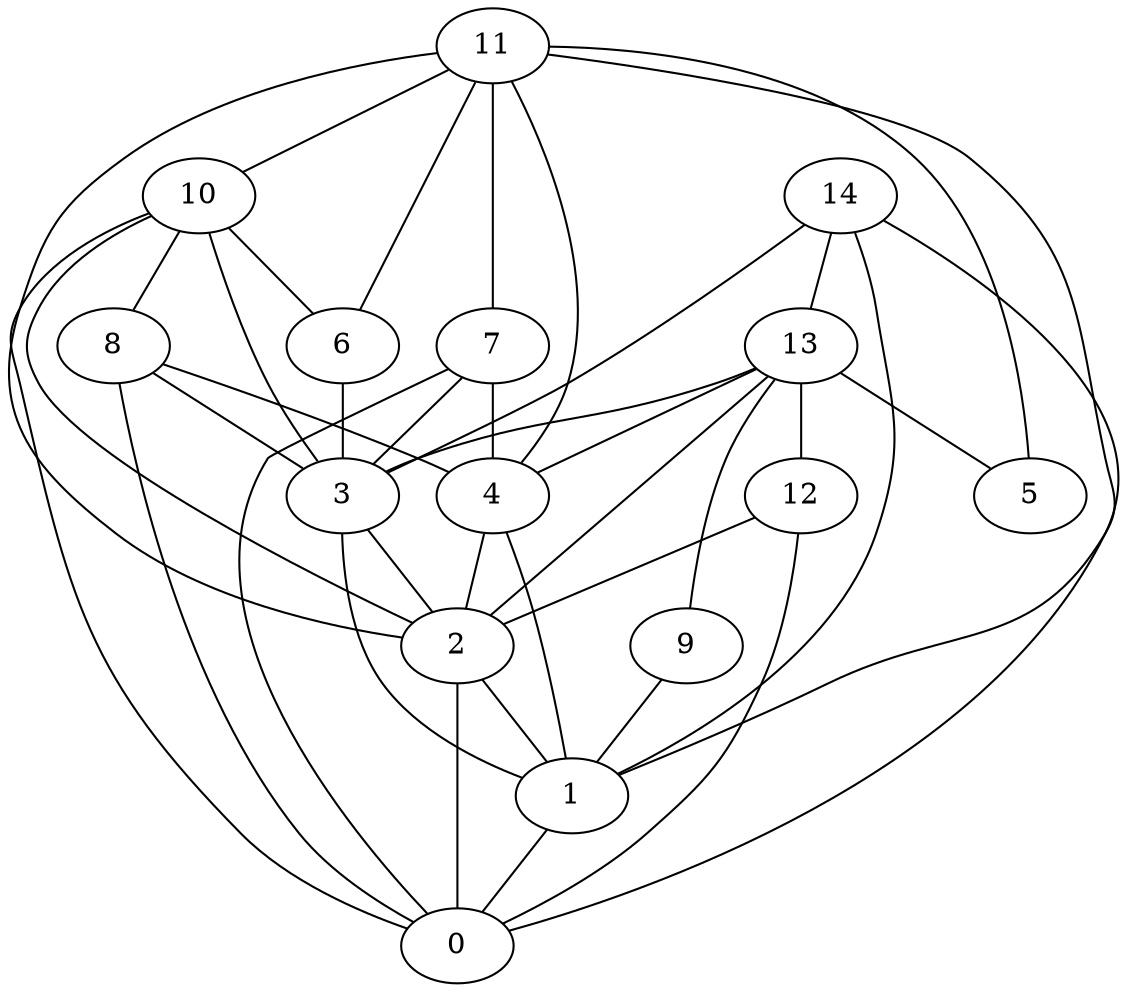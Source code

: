 digraph "sensornet-topology" {
label = "";
rankdir="BT";"0"->"1" [arrowhead = "both"] 
"0"->"2" [arrowhead = "both"] 
"0"->"7" [arrowhead = "both"] 
"0"->"8" [arrowhead = "both"] 
"0"->"10" [arrowhead = "both"] 
"0"->"12" [arrowhead = "both"] 
"0"->"14" [arrowhead = "both"] 
"1"->"2" [arrowhead = "both"] 
"1"->"3" [arrowhead = "both"] 
"1"->"4" [arrowhead = "both"] 
"1"->"9" [arrowhead = "both"] 
"1"->"11" [arrowhead = "both"] 
"1"->"14" [arrowhead = "both"] 
"2"->"3" [arrowhead = "both"] 
"2"->"4" [arrowhead = "both"] 
"2"->"10" [arrowhead = "both"] 
"2"->"11" [arrowhead = "both"] 
"2"->"12" [arrowhead = "both"] 
"2"->"13" [arrowhead = "both"] 
"3"->"6" [arrowhead = "both"] 
"3"->"7" [arrowhead = "both"] 
"3"->"8" [arrowhead = "both"] 
"3"->"10" [arrowhead = "both"] 
"3"->"13" [arrowhead = "both"] 
"3"->"14" [arrowhead = "both"] 
"4"->"7" [arrowhead = "both"] 
"4"->"8" [arrowhead = "both"] 
"4"->"11" [arrowhead = "both"] 
"4"->"13" [arrowhead = "both"] 
"5"->"11" [arrowhead = "both"] 
"5"->"13" [arrowhead = "both"] 
"6"->"10" [arrowhead = "both"] 
"6"->"11" [arrowhead = "both"] 
"7"->"11" [arrowhead = "both"] 
"8"->"10" [arrowhead = "both"] 
"9"->"13" [arrowhead = "both"] 
"10"->"11" [arrowhead = "both"] 
"12"->"13" [arrowhead = "both"] 
"13"->"14" [arrowhead = "both"] 
}
